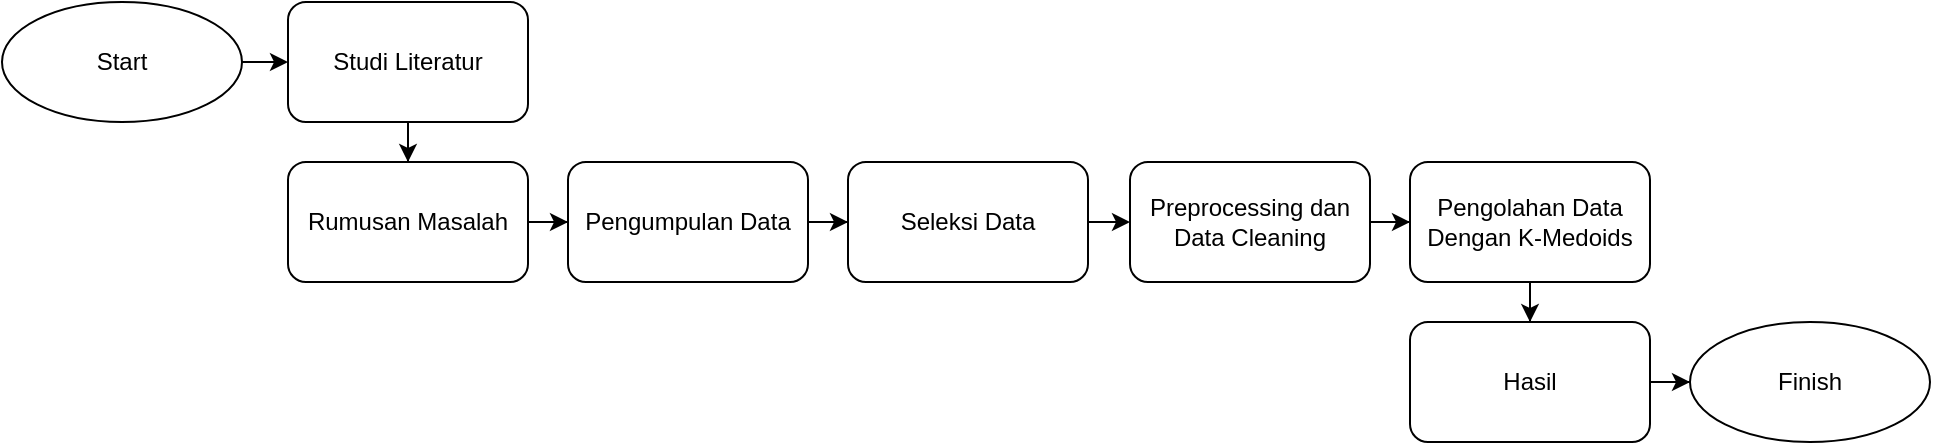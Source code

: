 <mxfile version="22.1.9" type="github">
  <diagram name="Halaman-1" id="tfu84iD6Q-KbrGvrIhdy">
    <mxGraphModel dx="2049" dy="757" grid="1" gridSize="10" guides="1" tooltips="1" connect="1" arrows="1" fold="1" page="1" pageScale="1" pageWidth="827" pageHeight="1169" math="0" shadow="0">
      <root>
        <mxCell id="0" />
        <mxCell id="1" parent="0" />
        <mxCell id="r1Lg7hQq3FBmet4zmhlR-9" value="" style="edgeStyle=orthogonalEdgeStyle;rounded=0;orthogonalLoop=1;jettySize=auto;html=1;" parent="1" source="r1Lg7hQq3FBmet4zmhlR-1" target="r1Lg7hQq3FBmet4zmhlR-2" edge="1">
          <mxGeometry relative="1" as="geometry" />
        </mxCell>
        <mxCell id="r1Lg7hQq3FBmet4zmhlR-1" value="Start" style="ellipse;whiteSpace=wrap;html=1;" parent="1" vertex="1">
          <mxGeometry x="-70" y="170" width="120" height="60" as="geometry" />
        </mxCell>
        <mxCell id="r1Lg7hQq3FBmet4zmhlR-10" value="" style="edgeStyle=orthogonalEdgeStyle;rounded=0;orthogonalLoop=1;jettySize=auto;html=1;" parent="1" source="r1Lg7hQq3FBmet4zmhlR-2" target="r1Lg7hQq3FBmet4zmhlR-3" edge="1">
          <mxGeometry relative="1" as="geometry" />
        </mxCell>
        <mxCell id="r1Lg7hQq3FBmet4zmhlR-2" value="Studi Literatur" style="rounded=1;whiteSpace=wrap;html=1;fontFamily=Helvetica;" parent="1" vertex="1">
          <mxGeometry x="73" y="170" width="120" height="60" as="geometry" />
        </mxCell>
        <mxCell id="r1Lg7hQq3FBmet4zmhlR-11" value="" style="edgeStyle=orthogonalEdgeStyle;rounded=0;orthogonalLoop=1;jettySize=auto;html=1;" parent="1" source="r1Lg7hQq3FBmet4zmhlR-3" target="r1Lg7hQq3FBmet4zmhlR-4" edge="1">
          <mxGeometry relative="1" as="geometry" />
        </mxCell>
        <mxCell id="r1Lg7hQq3FBmet4zmhlR-3" value="Rumusan Masalah" style="rounded=1;whiteSpace=wrap;html=1;fontFamily=Helvetica;" parent="1" vertex="1">
          <mxGeometry x="73" y="250" width="120" height="60" as="geometry" />
        </mxCell>
        <mxCell id="r1Lg7hQq3FBmet4zmhlR-12" value="" style="edgeStyle=orthogonalEdgeStyle;rounded=0;orthogonalLoop=1;jettySize=auto;html=1;" parent="1" source="r1Lg7hQq3FBmet4zmhlR-4" target="r1Lg7hQq3FBmet4zmhlR-5" edge="1">
          <mxGeometry relative="1" as="geometry" />
        </mxCell>
        <mxCell id="r1Lg7hQq3FBmet4zmhlR-4" value="Pengumpulan Data" style="rounded=1;whiteSpace=wrap;html=1;fontFamily=Helvetica;" parent="1" vertex="1">
          <mxGeometry x="213" y="250" width="120" height="60" as="geometry" />
        </mxCell>
        <mxCell id="r1Lg7hQq3FBmet4zmhlR-13" value="" style="edgeStyle=orthogonalEdgeStyle;rounded=0;orthogonalLoop=1;jettySize=auto;html=1;" parent="1" source="r1Lg7hQq3FBmet4zmhlR-5" target="r1Lg7hQq3FBmet4zmhlR-6" edge="1">
          <mxGeometry relative="1" as="geometry" />
        </mxCell>
        <mxCell id="r1Lg7hQq3FBmet4zmhlR-5" value="Seleksi Data" style="rounded=1;whiteSpace=wrap;html=1;fontFamily=Helvetica;" parent="1" vertex="1">
          <mxGeometry x="353" y="250" width="120" height="60" as="geometry" />
        </mxCell>
        <mxCell id="Lng2LHS_bMLDF6Fl78YX-2" value="" style="edgeStyle=orthogonalEdgeStyle;rounded=0;orthogonalLoop=1;jettySize=auto;html=1;" edge="1" parent="1" source="r1Lg7hQq3FBmet4zmhlR-6" target="Lng2LHS_bMLDF6Fl78YX-1">
          <mxGeometry relative="1" as="geometry" />
        </mxCell>
        <mxCell id="r1Lg7hQq3FBmet4zmhlR-6" value="Preprocessing dan Data Cleaning" style="rounded=1;whiteSpace=wrap;html=1;fontFamily=Helvetica;" parent="1" vertex="1">
          <mxGeometry x="494" y="250" width="120" height="60" as="geometry" />
        </mxCell>
        <mxCell id="r1Lg7hQq3FBmet4zmhlR-15" value="" style="edgeStyle=orthogonalEdgeStyle;rounded=0;orthogonalLoop=1;jettySize=auto;html=1;" parent="1" source="r1Lg7hQq3FBmet4zmhlR-7" target="r1Lg7hQq3FBmet4zmhlR-8" edge="1">
          <mxGeometry relative="1" as="geometry" />
        </mxCell>
        <mxCell id="r1Lg7hQq3FBmet4zmhlR-7" value="Hasil" style="rounded=1;whiteSpace=wrap;html=1;fontFamily=Helvetica;" parent="1" vertex="1">
          <mxGeometry x="634" y="330" width="120" height="60" as="geometry" />
        </mxCell>
        <mxCell id="r1Lg7hQq3FBmet4zmhlR-8" value="Finish" style="ellipse;whiteSpace=wrap;html=1;fontFamily=Helvetica;" parent="1" vertex="1">
          <mxGeometry x="774" y="330" width="120" height="60" as="geometry" />
        </mxCell>
        <mxCell id="Lng2LHS_bMLDF6Fl78YX-3" value="" style="edgeStyle=orthogonalEdgeStyle;rounded=0;orthogonalLoop=1;jettySize=auto;html=1;" edge="1" parent="1" source="Lng2LHS_bMLDF6Fl78YX-1" target="r1Lg7hQq3FBmet4zmhlR-7">
          <mxGeometry relative="1" as="geometry" />
        </mxCell>
        <mxCell id="Lng2LHS_bMLDF6Fl78YX-1" value="Pengolahan Data Dengan K-Medoids" style="rounded=1;whiteSpace=wrap;html=1;fontFamily=Helvetica;" vertex="1" parent="1">
          <mxGeometry x="634" y="250" width="120" height="60" as="geometry" />
        </mxCell>
      </root>
    </mxGraphModel>
  </diagram>
</mxfile>
